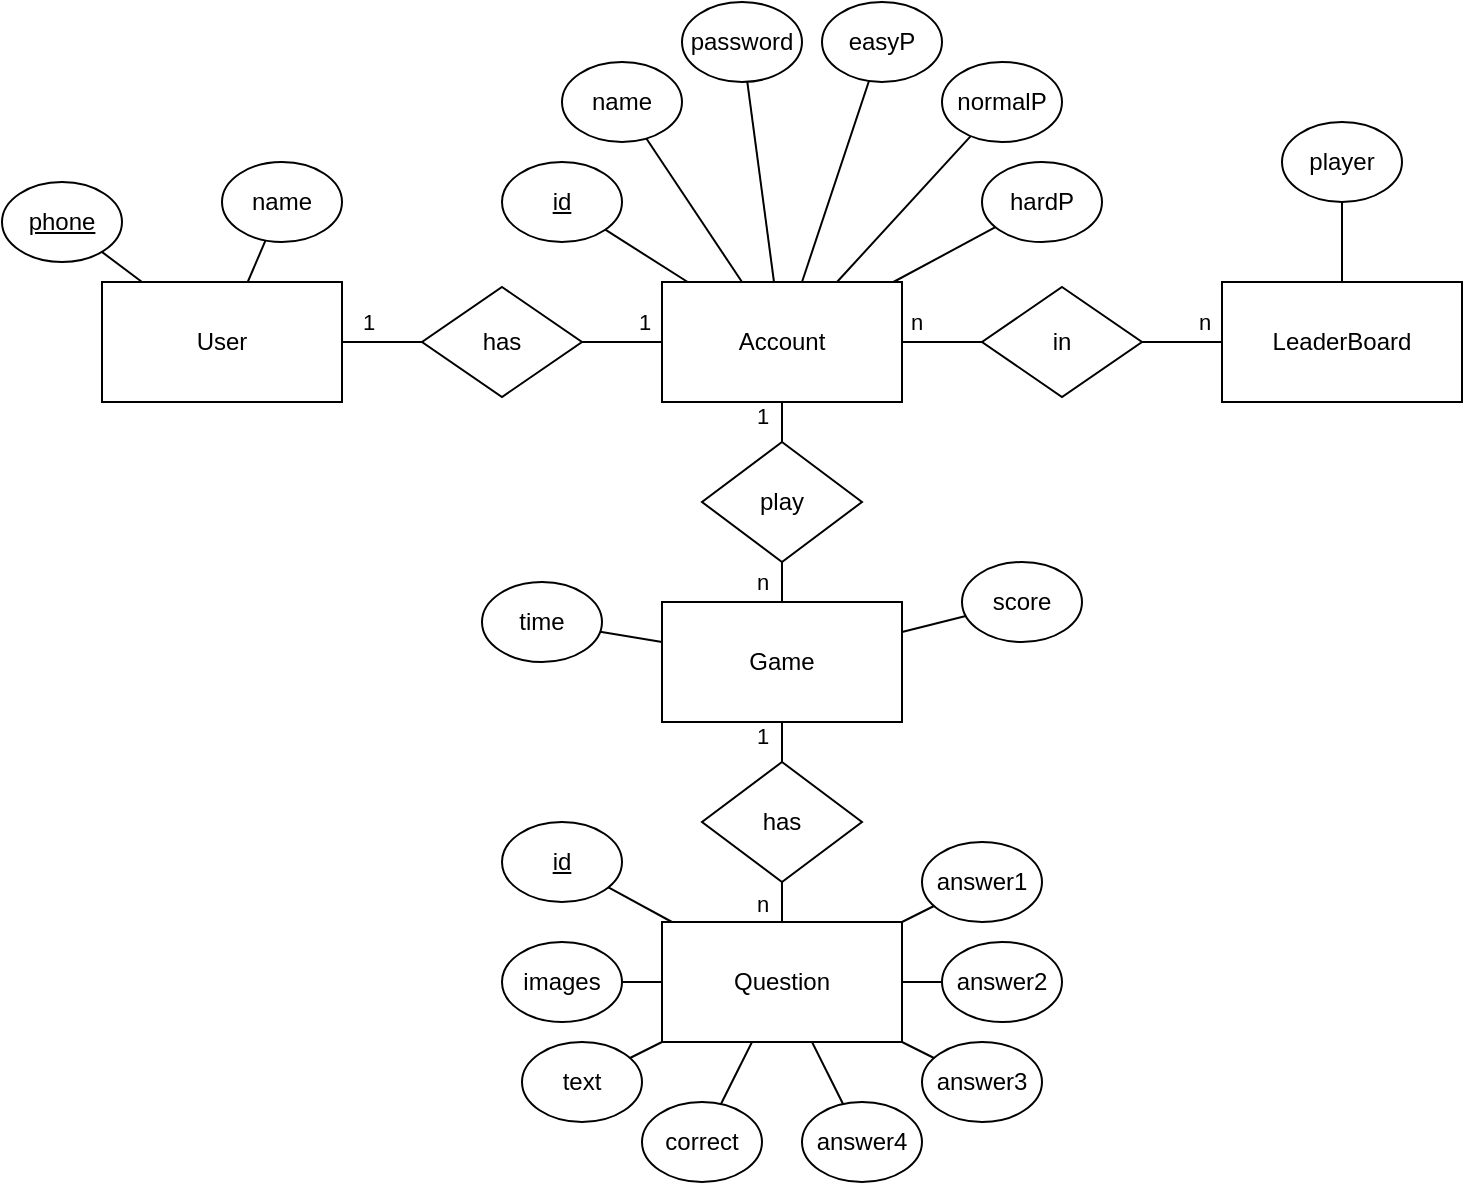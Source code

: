 <mxfile version="24.7.16">
  <diagram name="Page-1" id="AQAEjOhriINU9MKhfSwM">
    <mxGraphModel dx="1683" dy="969" grid="1" gridSize="10" guides="1" tooltips="1" connect="1" arrows="1" fold="1" page="0" pageScale="1" pageWidth="850" pageHeight="1100" math="0" shadow="0">
      <root>
        <mxCell id="0" />
        <mxCell id="1" parent="0" />
        <mxCell id="0q9hEgec8KiSJd1FautN-2" value="Game" style="rounded=0;whiteSpace=wrap;html=1;" parent="1" vertex="1">
          <mxGeometry y="170" width="120" height="60" as="geometry" />
        </mxCell>
        <mxCell id="0q9hEgec8KiSJd1FautN-4" value="LeaderBoard" style="rounded=0;whiteSpace=wrap;html=1;" parent="1" vertex="1">
          <mxGeometry x="280" y="10" width="120" height="60" as="geometry" />
        </mxCell>
        <mxCell id="McgqsXJh132gIoxvOHwo-1" value="Question" style="rounded=0;whiteSpace=wrap;html=1;" parent="1" vertex="1">
          <mxGeometry y="330" width="120" height="60" as="geometry" />
        </mxCell>
        <mxCell id="McgqsXJh132gIoxvOHwo-2" value="&lt;u&gt;id&lt;/u&gt;" style="ellipse;whiteSpace=wrap;html=1;" parent="1" vertex="1">
          <mxGeometry x="-80" y="280" width="60" height="40" as="geometry" />
        </mxCell>
        <mxCell id="McgqsXJh132gIoxvOHwo-4" value="images" style="ellipse;whiteSpace=wrap;html=1;" parent="1" vertex="1">
          <mxGeometry x="-80" y="340" width="60" height="40" as="geometry" />
        </mxCell>
        <mxCell id="McgqsXJh132gIoxvOHwo-5" value="text" style="ellipse;whiteSpace=wrap;html=1;" parent="1" vertex="1">
          <mxGeometry x="-70" y="390" width="60" height="40" as="geometry" />
        </mxCell>
        <mxCell id="McgqsXJh132gIoxvOHwo-6" value="answer1" style="ellipse;whiteSpace=wrap;html=1;" parent="1" vertex="1">
          <mxGeometry x="130" y="290" width="60" height="40" as="geometry" />
        </mxCell>
        <mxCell id="McgqsXJh132gIoxvOHwo-7" value="answer4" style="ellipse;whiteSpace=wrap;html=1;" parent="1" vertex="1">
          <mxGeometry x="70" y="420" width="60" height="40" as="geometry" />
        </mxCell>
        <mxCell id="McgqsXJh132gIoxvOHwo-8" value="answer3" style="ellipse;whiteSpace=wrap;html=1;" parent="1" vertex="1">
          <mxGeometry x="130" y="390" width="60" height="40" as="geometry" />
        </mxCell>
        <mxCell id="McgqsXJh132gIoxvOHwo-9" value="answer2" style="ellipse;whiteSpace=wrap;html=1;" parent="1" vertex="1">
          <mxGeometry x="140" y="340" width="60" height="40" as="geometry" />
        </mxCell>
        <mxCell id="McgqsXJh132gIoxvOHwo-10" value="correct" style="ellipse;whiteSpace=wrap;html=1;" parent="1" vertex="1">
          <mxGeometry x="-10" y="420" width="60" height="40" as="geometry" />
        </mxCell>
        <mxCell id="McgqsXJh132gIoxvOHwo-11" value="" style="endArrow=none;html=1;rounded=0;" parent="1" source="McgqsXJh132gIoxvOHwo-1" target="McgqsXJh132gIoxvOHwo-7" edge="1">
          <mxGeometry width="50" height="50" relative="1" as="geometry">
            <mxPoint x="-185" y="420" as="sourcePoint" />
            <mxPoint x="-135" y="370" as="targetPoint" />
          </mxGeometry>
        </mxCell>
        <mxCell id="McgqsXJh132gIoxvOHwo-13" value="" style="endArrow=none;html=1;rounded=0;" parent="1" source="McgqsXJh132gIoxvOHwo-36" target="McgqsXJh132gIoxvOHwo-28" edge="1">
          <mxGeometry width="50" height="50" relative="1" as="geometry">
            <mxPoint x="-300" y="250" as="sourcePoint" />
            <mxPoint x="380" y="290" as="targetPoint" />
          </mxGeometry>
        </mxCell>
        <mxCell id="IQ0TIih383A0mq1WMwvR-6" value="n" style="edgeLabel;html=1;align=center;verticalAlign=middle;resizable=0;points=[];" vertex="1" connectable="0" parent="McgqsXJh132gIoxvOHwo-13">
          <mxGeometry x="0.65" y="-2" relative="1" as="geometry">
            <mxPoint y="-8" as="offset" />
          </mxGeometry>
        </mxCell>
        <mxCell id="McgqsXJh132gIoxvOHwo-14" value="" style="endArrow=none;html=1;rounded=0;" parent="1" source="McgqsXJh132gIoxvOHwo-34" target="McgqsXJh132gIoxvOHwo-28" edge="1">
          <mxGeometry width="50" height="50" relative="1" as="geometry">
            <mxPoint x="-50" y="40" as="sourcePoint" />
            <mxPoint x="380" y="290" as="targetPoint" />
          </mxGeometry>
        </mxCell>
        <mxCell id="IQ0TIih383A0mq1WMwvR-2" value="1" style="edgeLabel;html=1;align=center;verticalAlign=middle;resizable=0;points=[];" vertex="1" connectable="0" parent="McgqsXJh132gIoxvOHwo-14">
          <mxGeometry x="0.082" y="1" relative="1" as="geometry">
            <mxPoint x="9" y="-9" as="offset" />
          </mxGeometry>
        </mxCell>
        <mxCell id="McgqsXJh132gIoxvOHwo-15" value="" style="endArrow=none;html=1;rounded=0;" parent="1" source="McgqsXJh132gIoxvOHwo-27" target="McgqsXJh132gIoxvOHwo-34" edge="1">
          <mxGeometry width="50" height="50" relative="1" as="geometry">
            <mxPoint x="410" y="340" as="sourcePoint" />
            <mxPoint x="460" y="290" as="targetPoint" />
          </mxGeometry>
        </mxCell>
        <mxCell id="IQ0TIih383A0mq1WMwvR-1" value="1" style="edgeLabel;html=1;align=center;verticalAlign=middle;resizable=0;points=[];" vertex="1" connectable="0" parent="McgqsXJh132gIoxvOHwo-15">
          <mxGeometry x="-0.719" y="1" relative="1" as="geometry">
            <mxPoint x="7" y="-9" as="offset" />
          </mxGeometry>
        </mxCell>
        <mxCell id="McgqsXJh132gIoxvOHwo-16" value="" style="endArrow=none;html=1;rounded=0;" parent="1" source="McgqsXJh132gIoxvOHwo-28" target="McgqsXJh132gIoxvOHwo-32" edge="1">
          <mxGeometry width="50" height="50" relative="1" as="geometry">
            <mxPoint x="330" y="340" as="sourcePoint" />
            <mxPoint x="380" y="290" as="targetPoint" />
          </mxGeometry>
        </mxCell>
        <mxCell id="McgqsXJh132gIoxvOHwo-17" value="" style="endArrow=none;html=1;rounded=0;" parent="1" source="McgqsXJh132gIoxvOHwo-31" target="McgqsXJh132gIoxvOHwo-28" edge="1">
          <mxGeometry width="50" height="50" relative="1" as="geometry">
            <mxPoint x="330" y="340" as="sourcePoint" />
            <mxPoint x="380" y="290" as="targetPoint" />
          </mxGeometry>
        </mxCell>
        <mxCell id="McgqsXJh132gIoxvOHwo-18" value="" style="endArrow=none;html=1;rounded=0;" parent="1" source="McgqsXJh132gIoxvOHwo-27" target="McgqsXJh132gIoxvOHwo-30" edge="1">
          <mxGeometry width="50" height="50" relative="1" as="geometry">
            <mxPoint x="-60" y="350" as="sourcePoint" />
            <mxPoint x="-10" y="300" as="targetPoint" />
          </mxGeometry>
        </mxCell>
        <mxCell id="McgqsXJh132gIoxvOHwo-20" value="" style="endArrow=none;html=1;rounded=0;" parent="1" source="McgqsXJh132gIoxvOHwo-10" target="McgqsXJh132gIoxvOHwo-1" edge="1">
          <mxGeometry width="50" height="50" relative="1" as="geometry">
            <mxPoint x="-185" y="420" as="sourcePoint" />
            <mxPoint x="-135" y="370" as="targetPoint" />
          </mxGeometry>
        </mxCell>
        <mxCell id="McgqsXJh132gIoxvOHwo-21" value="" style="endArrow=none;html=1;rounded=0;" parent="1" source="McgqsXJh132gIoxvOHwo-2" target="McgqsXJh132gIoxvOHwo-1" edge="1">
          <mxGeometry width="50" height="50" relative="1" as="geometry">
            <mxPoint x="-185" y="420" as="sourcePoint" />
            <mxPoint x="-135" y="370" as="targetPoint" />
          </mxGeometry>
        </mxCell>
        <mxCell id="McgqsXJh132gIoxvOHwo-22" value="" style="endArrow=none;html=1;rounded=0;" parent="1" source="McgqsXJh132gIoxvOHwo-4" target="McgqsXJh132gIoxvOHwo-1" edge="1">
          <mxGeometry width="50" height="50" relative="1" as="geometry">
            <mxPoint x="-185" y="420" as="sourcePoint" />
            <mxPoint x="-135" y="370" as="targetPoint" />
          </mxGeometry>
        </mxCell>
        <mxCell id="McgqsXJh132gIoxvOHwo-23" value="" style="endArrow=none;html=1;rounded=0;" parent="1" source="McgqsXJh132gIoxvOHwo-5" target="McgqsXJh132gIoxvOHwo-1" edge="1">
          <mxGeometry width="50" height="50" relative="1" as="geometry">
            <mxPoint x="-185" y="420" as="sourcePoint" />
            <mxPoint x="-135" y="370" as="targetPoint" />
          </mxGeometry>
        </mxCell>
        <mxCell id="McgqsXJh132gIoxvOHwo-24" value="" style="endArrow=none;html=1;rounded=0;" parent="1" source="McgqsXJh132gIoxvOHwo-6" target="McgqsXJh132gIoxvOHwo-1" edge="1">
          <mxGeometry width="50" height="50" relative="1" as="geometry">
            <mxPoint x="-185" y="420" as="sourcePoint" />
            <mxPoint x="-135" y="370" as="targetPoint" />
          </mxGeometry>
        </mxCell>
        <mxCell id="McgqsXJh132gIoxvOHwo-25" value="" style="endArrow=none;html=1;rounded=0;" parent="1" source="McgqsXJh132gIoxvOHwo-9" target="McgqsXJh132gIoxvOHwo-1" edge="1">
          <mxGeometry width="50" height="50" relative="1" as="geometry">
            <mxPoint x="-185" y="420" as="sourcePoint" />
            <mxPoint x="-135" y="370" as="targetPoint" />
          </mxGeometry>
        </mxCell>
        <mxCell id="McgqsXJh132gIoxvOHwo-26" value="" style="endArrow=none;html=1;rounded=0;" parent="1" source="McgqsXJh132gIoxvOHwo-8" target="McgqsXJh132gIoxvOHwo-1" edge="1">
          <mxGeometry width="50" height="50" relative="1" as="geometry">
            <mxPoint x="-135" y="460" as="sourcePoint" />
            <mxPoint x="-85" y="410" as="targetPoint" />
          </mxGeometry>
        </mxCell>
        <mxCell id="McgqsXJh132gIoxvOHwo-27" value="User" style="rounded=0;whiteSpace=wrap;html=1;" parent="1" vertex="1">
          <mxGeometry x="-280" y="10" width="120" height="60" as="geometry" />
        </mxCell>
        <mxCell id="McgqsXJh132gIoxvOHwo-28" value="Account" style="rounded=0;whiteSpace=wrap;html=1;" parent="1" vertex="1">
          <mxGeometry y="10" width="120" height="60" as="geometry" />
        </mxCell>
        <mxCell id="McgqsXJh132gIoxvOHwo-30" value="name" style="ellipse;whiteSpace=wrap;html=1;" parent="1" vertex="1">
          <mxGeometry x="-220" y="-50" width="60" height="40" as="geometry" />
        </mxCell>
        <mxCell id="McgqsXJh132gIoxvOHwo-31" value="&lt;u&gt;id&lt;/u&gt;" style="ellipse;whiteSpace=wrap;html=1;" parent="1" vertex="1">
          <mxGeometry x="-80" y="-50" width="60" height="40" as="geometry" />
        </mxCell>
        <mxCell id="McgqsXJh132gIoxvOHwo-32" value="name" style="ellipse;whiteSpace=wrap;html=1;" parent="1" vertex="1">
          <mxGeometry x="-50" y="-100" width="60" height="40" as="geometry" />
        </mxCell>
        <mxCell id="McgqsXJh132gIoxvOHwo-34" value="has" style="rhombus;whiteSpace=wrap;html=1;" parent="1" vertex="1">
          <mxGeometry x="-120" y="12.5" width="80" height="55" as="geometry" />
        </mxCell>
        <mxCell id="McgqsXJh132gIoxvOHwo-36" value="in" style="rhombus;whiteSpace=wrap;html=1;" parent="1" vertex="1">
          <mxGeometry x="160" y="12.5" width="80" height="55" as="geometry" />
        </mxCell>
        <mxCell id="McgqsXJh132gIoxvOHwo-39" value="" style="endArrow=none;html=1;rounded=0;" parent="1" edge="1" target="0q9hEgec8KiSJd1FautN-4" source="IQ0TIih383A0mq1WMwvR-16">
          <mxGeometry width="50" height="50" relative="1" as="geometry">
            <mxPoint x="350" y="-60" as="sourcePoint" />
            <mxPoint x="565" y="50" as="targetPoint" />
          </mxGeometry>
        </mxCell>
        <mxCell id="McgqsXJh132gIoxvOHwo-40" value="" style="endArrow=none;html=1;rounded=0;" parent="1" edge="1" target="0q9hEgec8KiSJd1FautN-2" source="IQ0TIih383A0mq1WMwvR-15">
          <mxGeometry width="50" height="50" relative="1" as="geometry">
            <mxPoint x="515" y="100" as="sourcePoint" />
            <mxPoint x="565" y="50" as="targetPoint" />
          </mxGeometry>
        </mxCell>
        <mxCell id="McgqsXJh132gIoxvOHwo-41" value="" style="endArrow=none;html=1;rounded=0;" parent="1" edge="1" target="IQ0TIih383A0mq1WMwvR-13" source="0q9hEgec8KiSJd1FautN-2">
          <mxGeometry width="50" height="50" relative="1" as="geometry">
            <mxPoint x="250" y="250" as="sourcePoint" />
            <mxPoint x="300" y="200" as="targetPoint" />
          </mxGeometry>
        </mxCell>
        <mxCell id="McgqsXJh132gIoxvOHwo-42" value="" style="endArrow=none;html=1;rounded=0;" parent="1" edge="1" target="McgqsXJh132gIoxvOHwo-1" source="IQ0TIih383A0mq1WMwvR-9">
          <mxGeometry width="50" height="50" relative="1" as="geometry">
            <mxPoint x="515" y="100" as="sourcePoint" />
            <mxPoint x="565" y="50" as="targetPoint" />
          </mxGeometry>
        </mxCell>
        <mxCell id="IQ0TIih383A0mq1WMwvR-11" value="n" style="edgeLabel;html=1;align=center;verticalAlign=middle;resizable=0;points=[];" vertex="1" connectable="0" parent="McgqsXJh132gIoxvOHwo-42">
          <mxGeometry x="0.256" y="-1" relative="1" as="geometry">
            <mxPoint x="-9" y="-2" as="offset" />
          </mxGeometry>
        </mxCell>
        <mxCell id="McgqsXJh132gIoxvOHwo-43" value="" style="endArrow=none;html=1;rounded=0;" parent="1" edge="1" target="0q9hEgec8KiSJd1FautN-2" source="IQ0TIih383A0mq1WMwvR-9">
          <mxGeometry width="50" height="50" relative="1" as="geometry">
            <mxPoint x="510" y="60" as="sourcePoint" />
            <mxPoint x="560" y="10" as="targetPoint" />
          </mxGeometry>
        </mxCell>
        <mxCell id="IQ0TIih383A0mq1WMwvR-10" value="1" style="edgeLabel;html=1;align=center;verticalAlign=middle;resizable=0;points=[];" vertex="1" connectable="0" parent="McgqsXJh132gIoxvOHwo-43">
          <mxGeometry x="0.308" y="1" relative="1" as="geometry">
            <mxPoint x="-9" as="offset" />
          </mxGeometry>
        </mxCell>
        <mxCell id="McgqsXJh132gIoxvOHwo-44" value="" style="endArrow=none;html=1;rounded=0;" parent="1" edge="1" target="0q9hEgec8KiSJd1FautN-2" source="IQ0TIih383A0mq1WMwvR-3">
          <mxGeometry width="50" height="50" relative="1" as="geometry">
            <mxPoint x="210" y="240" as="sourcePoint" />
            <mxPoint x="260" y="190" as="targetPoint" />
          </mxGeometry>
        </mxCell>
        <mxCell id="IQ0TIih383A0mq1WMwvR-8" value="n" style="edgeLabel;html=1;align=center;verticalAlign=middle;resizable=0;points=[];" vertex="1" connectable="0" parent="McgqsXJh132gIoxvOHwo-44">
          <mxGeometry x="0.2" relative="1" as="geometry">
            <mxPoint x="-10" y="-2" as="offset" />
          </mxGeometry>
        </mxCell>
        <mxCell id="McgqsXJh132gIoxvOHwo-45" value="" style="endArrow=none;html=1;rounded=0;" parent="1" edge="1" target="IQ0TIih383A0mq1WMwvR-3" source="McgqsXJh132gIoxvOHwo-28">
          <mxGeometry width="50" height="50" relative="1" as="geometry">
            <mxPoint x="250" y="280" as="sourcePoint" />
            <mxPoint x="300" y="230" as="targetPoint" />
          </mxGeometry>
        </mxCell>
        <mxCell id="IQ0TIih383A0mq1WMwvR-7" value="1" style="edgeLabel;html=1;align=center;verticalAlign=middle;resizable=0;points=[];" vertex="1" connectable="0" parent="McgqsXJh132gIoxvOHwo-45">
          <mxGeometry x="-0.35" relative="1" as="geometry">
            <mxPoint x="-10" as="offset" />
          </mxGeometry>
        </mxCell>
        <mxCell id="McgqsXJh132gIoxvOHwo-46" value="" style="endArrow=none;html=1;rounded=0;" parent="1" source="McgqsXJh132gIoxvOHwo-27" target="McgqsXJh132gIoxvOHwo-59" edge="1">
          <mxGeometry width="50" height="50" relative="1" as="geometry">
            <mxPoint x="200" y="260" as="sourcePoint" />
            <mxPoint x="250" y="210" as="targetPoint" />
          </mxGeometry>
        </mxCell>
        <mxCell id="McgqsXJh132gIoxvOHwo-47" value="" style="endArrow=none;html=1;rounded=0;" parent="1" source="McgqsXJh132gIoxvOHwo-58" target="McgqsXJh132gIoxvOHwo-28" edge="1">
          <mxGeometry width="50" height="50" relative="1" as="geometry">
            <mxPoint x="120" y="260" as="sourcePoint" />
            <mxPoint x="-292" y="390" as="targetPoint" />
          </mxGeometry>
        </mxCell>
        <mxCell id="McgqsXJh132gIoxvOHwo-48" value="" style="endArrow=none;html=1;rounded=0;" parent="1" source="McgqsXJh132gIoxvOHwo-28" target="McgqsXJh132gIoxvOHwo-57" edge="1">
          <mxGeometry width="50" height="50" relative="1" as="geometry">
            <mxPoint x="-325.714" y="390" as="sourcePoint" />
            <mxPoint x="170" y="210" as="targetPoint" />
          </mxGeometry>
        </mxCell>
        <mxCell id="McgqsXJh132gIoxvOHwo-49" value="" style="endArrow=none;html=1;rounded=0;" parent="1" source="McgqsXJh132gIoxvOHwo-56" target="McgqsXJh132gIoxvOHwo-28" edge="1">
          <mxGeometry width="50" height="50" relative="1" as="geometry">
            <mxPoint x="120" y="260" as="sourcePoint" />
            <mxPoint x="-360" y="370.909" as="targetPoint" />
          </mxGeometry>
        </mxCell>
        <mxCell id="McgqsXJh132gIoxvOHwo-51" value="" style="endArrow=none;html=1;rounded=0;" parent="1" source="McgqsXJh132gIoxvOHwo-28" target="McgqsXJh132gIoxvOHwo-54" edge="1">
          <mxGeometry width="50" height="50" relative="1" as="geometry">
            <mxPoint x="120" y="260" as="sourcePoint" />
            <mxPoint x="170" y="210" as="targetPoint" />
          </mxGeometry>
        </mxCell>
        <mxCell id="McgqsXJh132gIoxvOHwo-52" value="" style="endArrow=none;html=1;rounded=0;" parent="1" source="McgqsXJh132gIoxvOHwo-36" target="0q9hEgec8KiSJd1FautN-4" edge="1">
          <mxGeometry width="50" height="50" relative="1" as="geometry">
            <mxPoint x="160" y="260" as="sourcePoint" />
            <mxPoint x="210" y="210" as="targetPoint" />
          </mxGeometry>
        </mxCell>
        <mxCell id="IQ0TIih383A0mq1WMwvR-5" value="n" style="edgeLabel;html=1;align=center;verticalAlign=middle;resizable=0;points=[];" vertex="1" connectable="0" parent="McgqsXJh132gIoxvOHwo-52">
          <mxGeometry x="0.55" relative="1" as="geometry">
            <mxPoint y="-10" as="offset" />
          </mxGeometry>
        </mxCell>
        <mxCell id="McgqsXJh132gIoxvOHwo-54" value="password" style="ellipse;whiteSpace=wrap;html=1;" parent="1" vertex="1">
          <mxGeometry x="10" y="-130" width="60" height="40" as="geometry" />
        </mxCell>
        <mxCell id="McgqsXJh132gIoxvOHwo-56" value="easyP" style="ellipse;whiteSpace=wrap;html=1;" parent="1" vertex="1">
          <mxGeometry x="80" y="-130" width="60" height="40" as="geometry" />
        </mxCell>
        <mxCell id="McgqsXJh132gIoxvOHwo-57" value="normalP" style="ellipse;whiteSpace=wrap;html=1;" parent="1" vertex="1">
          <mxGeometry x="140" y="-100" width="60" height="40" as="geometry" />
        </mxCell>
        <mxCell id="McgqsXJh132gIoxvOHwo-58" value="hardP" style="ellipse;whiteSpace=wrap;html=1;" parent="1" vertex="1">
          <mxGeometry x="160" y="-50" width="60" height="40" as="geometry" />
        </mxCell>
        <mxCell id="McgqsXJh132gIoxvOHwo-59" value="&lt;u&gt;phone&lt;/u&gt;" style="ellipse;whiteSpace=wrap;html=1;" parent="1" vertex="1">
          <mxGeometry x="-330" y="-40" width="60" height="40" as="geometry" />
        </mxCell>
        <mxCell id="IQ0TIih383A0mq1WMwvR-3" value="play" style="rhombus;whiteSpace=wrap;html=1;" vertex="1" parent="1">
          <mxGeometry x="20" y="90" width="80" height="60" as="geometry" />
        </mxCell>
        <mxCell id="IQ0TIih383A0mq1WMwvR-9" value="has" style="rhombus;whiteSpace=wrap;html=1;" vertex="1" parent="1">
          <mxGeometry x="20" y="250" width="80" height="60" as="geometry" />
        </mxCell>
        <mxCell id="IQ0TIih383A0mq1WMwvR-13" value="score" style="ellipse;whiteSpace=wrap;html=1;" vertex="1" parent="1">
          <mxGeometry x="150" y="150" width="60" height="40" as="geometry" />
        </mxCell>
        <mxCell id="IQ0TIih383A0mq1WMwvR-15" value="time" style="ellipse;whiteSpace=wrap;html=1;" vertex="1" parent="1">
          <mxGeometry x="-90" y="160" width="60" height="40" as="geometry" />
        </mxCell>
        <mxCell id="IQ0TIih383A0mq1WMwvR-16" value="player" style="ellipse;whiteSpace=wrap;html=1;" vertex="1" parent="1">
          <mxGeometry x="310" y="-70" width="60" height="40" as="geometry" />
        </mxCell>
      </root>
    </mxGraphModel>
  </diagram>
</mxfile>
